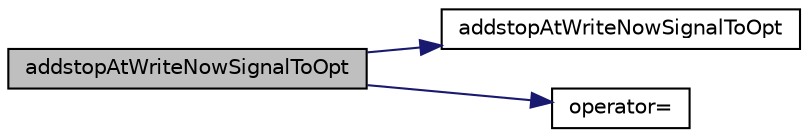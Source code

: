 digraph "addstopAtWriteNowSignalToOpt"
{
  bgcolor="transparent";
  edge [fontname="Helvetica",fontsize="10",labelfontname="Helvetica",labelfontsize="10"];
  node [fontname="Helvetica",fontsize="10",shape=record];
  rankdir="LR";
  Node1 [label="addstopAtWriteNowSignalToOpt",height=0.2,width=0.4,color="black", fillcolor="grey75", style="filled" fontcolor="black"];
  Node1 -> Node2 [color="midnightblue",fontsize="10",style="solid",fontname="Helvetica"];
  Node2 [label="addstopAtWriteNowSignalToOpt",height=0.2,width=0.4,color="black",URL="$classFoam_1_1addstopAtWriteNowSignalToOpt.html#a5a0f9fb95391b898488cffc7d104fc0a"];
  Node1 -> Node3 [color="midnightblue",fontsize="10",style="solid",fontname="Helvetica"];
  Node3 [label="operator=",height=0.2,width=0.4,color="black",URL="$classFoam_1_1addstopAtWriteNowSignalToOpt.html#a0b2745cc4081c853795bc4ac64d8a3fc"];
}
